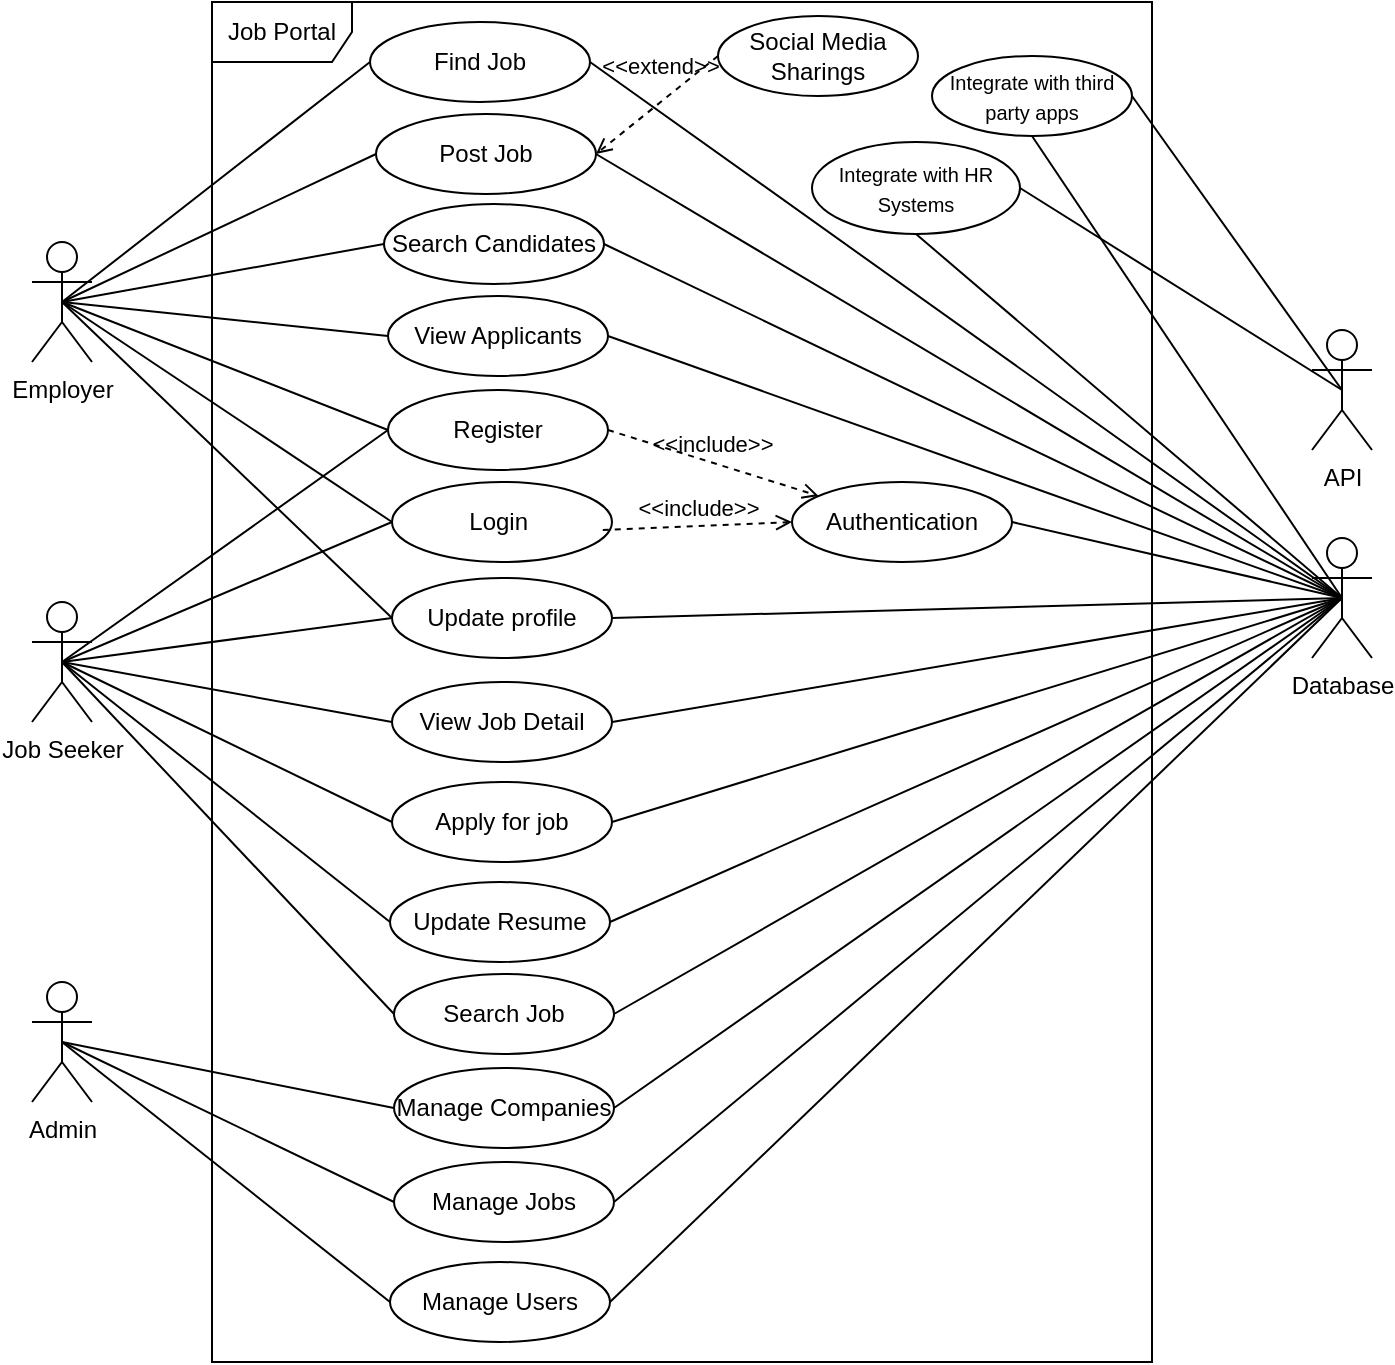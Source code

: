 <mxfile version="26.0.6">
  <diagram name="Page-1" id="3VrB5hONj2gFAn1QqN-y">
    <mxGraphModel dx="410" dy="632" grid="1" gridSize="10" guides="1" tooltips="1" connect="1" arrows="1" fold="1" page="1" pageScale="1" pageWidth="850" pageHeight="1100" math="0" shadow="0">
      <root>
        <mxCell id="0" />
        <mxCell id="1" parent="0" />
        <mxCell id="6ndvdk9y9sW8_VO3HebO-1" style="rounded=0;orthogonalLoop=1;jettySize=auto;html=1;exitX=0.5;exitY=0.5;exitDx=0;exitDy=0;exitPerimeter=0;entryX=0;entryY=0.5;entryDx=0;entryDy=0;endArrow=none;endFill=0;" parent="1" source="6ndvdk9y9sW8_VO3HebO-7" target="6ndvdk9y9sW8_VO3HebO-21" edge="1">
          <mxGeometry relative="1" as="geometry" />
        </mxCell>
        <mxCell id="6ndvdk9y9sW8_VO3HebO-2" style="rounded=0;orthogonalLoop=1;jettySize=auto;html=1;exitX=0.5;exitY=0.5;exitDx=0;exitDy=0;exitPerimeter=0;entryX=0;entryY=0.5;entryDx=0;entryDy=0;endArrow=none;endFill=0;" parent="1" source="6ndvdk9y9sW8_VO3HebO-7" target="6ndvdk9y9sW8_VO3HebO-22" edge="1">
          <mxGeometry relative="1" as="geometry" />
        </mxCell>
        <mxCell id="6ndvdk9y9sW8_VO3HebO-3" style="rounded=0;orthogonalLoop=1;jettySize=auto;html=1;exitX=0.5;exitY=0.5;exitDx=0;exitDy=0;exitPerimeter=0;entryX=0;entryY=0.5;entryDx=0;entryDy=0;endArrow=none;endFill=0;" parent="1" source="6ndvdk9y9sW8_VO3HebO-7" target="6ndvdk9y9sW8_VO3HebO-23" edge="1">
          <mxGeometry relative="1" as="geometry" />
        </mxCell>
        <mxCell id="6ndvdk9y9sW8_VO3HebO-4" style="rounded=0;orthogonalLoop=1;jettySize=auto;html=1;exitX=0.5;exitY=0.5;exitDx=0;exitDy=0;exitPerimeter=0;entryX=0;entryY=0.5;entryDx=0;entryDy=0;endArrow=none;endFill=0;" parent="1" source="6ndvdk9y9sW8_VO3HebO-7" target="6ndvdk9y9sW8_VO3HebO-24" edge="1">
          <mxGeometry relative="1" as="geometry" />
        </mxCell>
        <mxCell id="6ndvdk9y9sW8_VO3HebO-5" style="rounded=0;orthogonalLoop=1;jettySize=auto;html=1;exitX=0.5;exitY=0.5;exitDx=0;exitDy=0;exitPerimeter=0;entryX=0;entryY=0.5;entryDx=0;entryDy=0;endArrow=none;endFill=0;" parent="1" source="6ndvdk9y9sW8_VO3HebO-7" target="6ndvdk9y9sW8_VO3HebO-33" edge="1">
          <mxGeometry relative="1" as="geometry" />
        </mxCell>
        <mxCell id="6ndvdk9y9sW8_VO3HebO-6" style="rounded=0;orthogonalLoop=1;jettySize=auto;html=1;exitX=0.5;exitY=0.5;exitDx=0;exitDy=0;exitPerimeter=0;entryX=0;entryY=0.5;entryDx=0;entryDy=0;endArrow=none;endFill=0;" parent="1" source="6ndvdk9y9sW8_VO3HebO-7" target="6ndvdk9y9sW8_VO3HebO-29" edge="1">
          <mxGeometry relative="1" as="geometry" />
        </mxCell>
        <mxCell id="c6Y0NQbGY66HrSqKJ__N-8" style="rounded=0;orthogonalLoop=1;jettySize=auto;html=1;entryX=0;entryY=0.5;entryDx=0;entryDy=0;endArrow=none;endFill=0;exitX=0.5;exitY=0.5;exitDx=0;exitDy=0;exitPerimeter=0;" edge="1" parent="1" source="6ndvdk9y9sW8_VO3HebO-7" target="c6Y0NQbGY66HrSqKJ__N-4">
          <mxGeometry relative="1" as="geometry" />
        </mxCell>
        <mxCell id="6ndvdk9y9sW8_VO3HebO-7" value="Employer" style="shape=umlActor;verticalLabelPosition=bottom;verticalAlign=top;html=1;" parent="1" vertex="1">
          <mxGeometry x="930" y="510" width="30" height="60" as="geometry" />
        </mxCell>
        <mxCell id="6ndvdk9y9sW8_VO3HebO-8" style="rounded=0;orthogonalLoop=1;jettySize=auto;html=1;exitX=0.5;exitY=0.5;exitDx=0;exitDy=0;exitPerimeter=0;entryX=0;entryY=0.5;entryDx=0;entryDy=0;endArrow=none;endFill=0;" parent="1" source="6ndvdk9y9sW8_VO3HebO-14" target="6ndvdk9y9sW8_VO3HebO-29" edge="1">
          <mxGeometry relative="1" as="geometry" />
        </mxCell>
        <mxCell id="6ndvdk9y9sW8_VO3HebO-9" style="rounded=0;orthogonalLoop=1;jettySize=auto;html=1;exitX=0.5;exitY=0.5;exitDx=0;exitDy=0;exitPerimeter=0;entryX=0;entryY=0.5;entryDx=0;entryDy=0;endArrow=none;endFill=0;" parent="1" source="6ndvdk9y9sW8_VO3HebO-14" target="6ndvdk9y9sW8_VO3HebO-30" edge="1">
          <mxGeometry relative="1" as="geometry" />
        </mxCell>
        <mxCell id="6ndvdk9y9sW8_VO3HebO-10" style="rounded=0;orthogonalLoop=1;jettySize=auto;html=1;exitX=0.5;exitY=0.5;exitDx=0;exitDy=0;exitPerimeter=0;entryX=0;entryY=0.5;entryDx=0;entryDy=0;endArrow=none;endFill=0;" parent="1" source="6ndvdk9y9sW8_VO3HebO-14" target="6ndvdk9y9sW8_VO3HebO-31" edge="1">
          <mxGeometry relative="1" as="geometry" />
        </mxCell>
        <mxCell id="6ndvdk9y9sW8_VO3HebO-11" style="rounded=0;orthogonalLoop=1;jettySize=auto;html=1;exitX=0.5;exitY=0.5;exitDx=0;exitDy=0;exitPerimeter=0;entryX=0;entryY=0.5;entryDx=0;entryDy=0;endArrow=none;endFill=0;" parent="1" source="6ndvdk9y9sW8_VO3HebO-14" target="6ndvdk9y9sW8_VO3HebO-32" edge="1">
          <mxGeometry relative="1" as="geometry" />
        </mxCell>
        <mxCell id="6ndvdk9y9sW8_VO3HebO-12" style="rounded=0;orthogonalLoop=1;jettySize=auto;html=1;exitX=0.5;exitY=0.5;exitDx=0;exitDy=0;exitPerimeter=0;entryX=0;entryY=0.5;entryDx=0;entryDy=0;endArrow=none;endFill=0;" parent="1" source="6ndvdk9y9sW8_VO3HebO-14" target="6ndvdk9y9sW8_VO3HebO-33" edge="1">
          <mxGeometry relative="1" as="geometry" />
        </mxCell>
        <mxCell id="6ndvdk9y9sW8_VO3HebO-13" style="rounded=0;orthogonalLoop=1;jettySize=auto;html=1;exitX=0.5;exitY=0.5;exitDx=0;exitDy=0;exitPerimeter=0;entryX=0;entryY=0.5;entryDx=0;entryDy=0;endArrow=none;endFill=0;" parent="1" source="6ndvdk9y9sW8_VO3HebO-14" target="6ndvdk9y9sW8_VO3HebO-34" edge="1">
          <mxGeometry relative="1" as="geometry" />
        </mxCell>
        <mxCell id="c6Y0NQbGY66HrSqKJ__N-9" style="rounded=0;orthogonalLoop=1;jettySize=auto;html=1;entryX=0;entryY=0.5;entryDx=0;entryDy=0;endArrow=none;endFill=0;exitX=0.5;exitY=0.5;exitDx=0;exitDy=0;exitPerimeter=0;" edge="1" parent="1" source="6ndvdk9y9sW8_VO3HebO-14" target="c6Y0NQbGY66HrSqKJ__N-4">
          <mxGeometry relative="1" as="geometry" />
        </mxCell>
        <mxCell id="6ndvdk9y9sW8_VO3HebO-14" value="Job Seeker" style="shape=umlActor;verticalLabelPosition=bottom;verticalAlign=top;html=1;" parent="1" vertex="1">
          <mxGeometry x="930" y="690" width="30" height="60" as="geometry" />
        </mxCell>
        <mxCell id="6ndvdk9y9sW8_VO3HebO-15" style="rounded=0;orthogonalLoop=1;jettySize=auto;html=1;exitX=0.5;exitY=0.5;exitDx=0;exitDy=0;exitPerimeter=0;entryX=0;entryY=0.5;entryDx=0;entryDy=0;endArrow=none;endFill=0;" parent="1" source="6ndvdk9y9sW8_VO3HebO-20" target="6ndvdk9y9sW8_VO3HebO-26" edge="1">
          <mxGeometry relative="1" as="geometry" />
        </mxCell>
        <mxCell id="6ndvdk9y9sW8_VO3HebO-16" style="rounded=0;orthogonalLoop=1;jettySize=auto;html=1;exitX=0.5;exitY=0.5;exitDx=0;exitDy=0;exitPerimeter=0;entryX=0;entryY=0.5;entryDx=0;entryDy=0;endArrow=none;endFill=0;" parent="1" source="6ndvdk9y9sW8_VO3HebO-20" target="6ndvdk9y9sW8_VO3HebO-27" edge="1">
          <mxGeometry relative="1" as="geometry" />
        </mxCell>
        <mxCell id="6ndvdk9y9sW8_VO3HebO-17" style="rounded=0;orthogonalLoop=1;jettySize=auto;html=1;exitX=0.5;exitY=0.5;exitDx=0;exitDy=0;exitPerimeter=0;entryX=0;entryY=0.5;entryDx=0;entryDy=0;endArrow=none;endFill=0;" parent="1" source="6ndvdk9y9sW8_VO3HebO-20" target="6ndvdk9y9sW8_VO3HebO-28" edge="1">
          <mxGeometry relative="1" as="geometry" />
        </mxCell>
        <mxCell id="6ndvdk9y9sW8_VO3HebO-20" value="Admin" style="shape=umlActor;verticalLabelPosition=bottom;verticalAlign=top;html=1;" parent="1" vertex="1">
          <mxGeometry x="930" y="880" width="30" height="60" as="geometry" />
        </mxCell>
        <mxCell id="6ndvdk9y9sW8_VO3HebO-21" value="Find Job" style="ellipse;whiteSpace=wrap;html=1;" parent="1" vertex="1">
          <mxGeometry x="1099" y="400" width="110" height="40" as="geometry" />
        </mxCell>
        <mxCell id="6ndvdk9y9sW8_VO3HebO-22" value="Post Job" style="ellipse;whiteSpace=wrap;html=1;" parent="1" vertex="1">
          <mxGeometry x="1102" y="446" width="110" height="40" as="geometry" />
        </mxCell>
        <mxCell id="6ndvdk9y9sW8_VO3HebO-23" value="Search Candidates" style="ellipse;whiteSpace=wrap;html=1;" parent="1" vertex="1">
          <mxGeometry x="1106" y="491" width="110" height="40" as="geometry" />
        </mxCell>
        <mxCell id="6ndvdk9y9sW8_VO3HebO-24" value="View Applicants" style="ellipse;whiteSpace=wrap;html=1;" parent="1" vertex="1">
          <mxGeometry x="1108" y="537" width="110" height="40" as="geometry" />
        </mxCell>
        <mxCell id="6ndvdk9y9sW8_VO3HebO-25" value="Job Portal" style="shape=umlFrame;whiteSpace=wrap;html=1;pointerEvents=0;width=70;height=30;" parent="1" vertex="1">
          <mxGeometry x="1020" y="390" width="470" height="680" as="geometry" />
        </mxCell>
        <mxCell id="6ndvdk9y9sW8_VO3HebO-26" value="Manage Companies" style="ellipse;whiteSpace=wrap;html=1;" parent="1" vertex="1">
          <mxGeometry x="1111" y="923" width="110" height="40" as="geometry" />
        </mxCell>
        <mxCell id="6ndvdk9y9sW8_VO3HebO-27" value="Manage Jobs" style="ellipse;whiteSpace=wrap;html=1;" parent="1" vertex="1">
          <mxGeometry x="1111" y="970" width="110" height="40" as="geometry" />
        </mxCell>
        <mxCell id="6ndvdk9y9sW8_VO3HebO-28" value="Manage Users" style="ellipse;whiteSpace=wrap;html=1;" parent="1" vertex="1">
          <mxGeometry x="1109" y="1020" width="110" height="40" as="geometry" />
        </mxCell>
        <mxCell id="6ndvdk9y9sW8_VO3HebO-29" value="Login&amp;nbsp;" style="ellipse;whiteSpace=wrap;html=1;" parent="1" vertex="1">
          <mxGeometry x="1110" y="630" width="110" height="40" as="geometry" />
        </mxCell>
        <mxCell id="6ndvdk9y9sW8_VO3HebO-30" value="Apply for job" style="ellipse;whiteSpace=wrap;html=1;" parent="1" vertex="1">
          <mxGeometry x="1110" y="780" width="110" height="40" as="geometry" />
        </mxCell>
        <mxCell id="6ndvdk9y9sW8_VO3HebO-31" value="Update Resume" style="ellipse;whiteSpace=wrap;html=1;" parent="1" vertex="1">
          <mxGeometry x="1109" y="830" width="110" height="40" as="geometry" />
        </mxCell>
        <mxCell id="6ndvdk9y9sW8_VO3HebO-32" value="Search Job" style="ellipse;whiteSpace=wrap;html=1;" parent="1" vertex="1">
          <mxGeometry x="1111" y="876" width="110" height="40" as="geometry" />
        </mxCell>
        <mxCell id="6ndvdk9y9sW8_VO3HebO-33" value="Register" style="ellipse;whiteSpace=wrap;html=1;" parent="1" vertex="1">
          <mxGeometry x="1108" y="584" width="110" height="40" as="geometry" />
        </mxCell>
        <mxCell id="6ndvdk9y9sW8_VO3HebO-34" value="View Job Detail" style="ellipse;whiteSpace=wrap;html=1;" parent="1" vertex="1">
          <mxGeometry x="1110" y="730" width="110" height="40" as="geometry" />
        </mxCell>
        <mxCell id="6ndvdk9y9sW8_VO3HebO-35" style="rounded=0;orthogonalLoop=1;jettySize=auto;html=1;exitX=0.5;exitY=0.5;exitDx=0;exitDy=0;exitPerimeter=0;entryX=1;entryY=0.5;entryDx=0;entryDy=0;endArrow=none;endFill=0;" parent="1" source="6ndvdk9y9sW8_VO3HebO-36" target="6ndvdk9y9sW8_VO3HebO-37" edge="1">
          <mxGeometry relative="1" as="geometry" />
        </mxCell>
        <mxCell id="c6Y0NQbGY66HrSqKJ__N-14" style="rounded=0;orthogonalLoop=1;jettySize=auto;html=1;entryX=1;entryY=0.5;entryDx=0;entryDy=0;exitX=0.5;exitY=0.5;exitDx=0;exitDy=0;exitPerimeter=0;endArrow=none;endFill=0;" edge="1" parent="1" source="6ndvdk9y9sW8_VO3HebO-36" target="c6Y0NQbGY66HrSqKJ__N-13">
          <mxGeometry relative="1" as="geometry" />
        </mxCell>
        <mxCell id="6ndvdk9y9sW8_VO3HebO-36" value="API" style="shape=umlActor;verticalLabelPosition=bottom;verticalAlign=top;html=1;" parent="1" vertex="1">
          <mxGeometry x="1570" y="554" width="30" height="60" as="geometry" />
        </mxCell>
        <mxCell id="6ndvdk9y9sW8_VO3HebO-37" value="&lt;font style=&quot;font-size: 10px;&quot;&gt;Integrate with third party apps&lt;/font&gt;" style="ellipse;whiteSpace=wrap;html=1;" parent="1" vertex="1">
          <mxGeometry x="1380" y="417" width="100" height="40" as="geometry" />
        </mxCell>
        <mxCell id="c6Y0NQbGY66HrSqKJ__N-1" value="&amp;lt;&amp;lt;extend&amp;gt;&amp;gt;" style="html=1;verticalAlign=bottom;labelBackgroundColor=none;endArrow=open;endFill=0;dashed=1;rounded=0;exitX=0;exitY=0.5;exitDx=0;exitDy=0;entryX=1;entryY=0.5;entryDx=0;entryDy=0;" edge="1" parent="1" source="c6Y0NQbGY66HrSqKJ__N-2" target="6ndvdk9y9sW8_VO3HebO-22">
          <mxGeometry x="-0.212" y="-7" width="160" relative="1" as="geometry">
            <mxPoint x="1260" y="805" as="sourcePoint" />
            <mxPoint x="1420" y="805" as="targetPoint" />
            <mxPoint as="offset" />
          </mxGeometry>
        </mxCell>
        <mxCell id="c6Y0NQbGY66HrSqKJ__N-2" value="Social Media Sharings" style="ellipse;whiteSpace=wrap;html=1;" vertex="1" parent="1">
          <mxGeometry x="1273" y="397" width="100" height="40" as="geometry" />
        </mxCell>
        <mxCell id="c6Y0NQbGY66HrSqKJ__N-4" value="Update profile" style="ellipse;whiteSpace=wrap;html=1;" vertex="1" parent="1">
          <mxGeometry x="1110" y="678" width="110" height="40" as="geometry" />
        </mxCell>
        <mxCell id="c6Y0NQbGY66HrSqKJ__N-18" style="rounded=0;orthogonalLoop=1;jettySize=auto;html=1;entryX=1;entryY=0.5;entryDx=0;entryDy=0;endArrow=none;endFill=0;exitX=0.5;exitY=0.5;exitDx=0;exitDy=0;exitPerimeter=0;" edge="1" parent="1" source="c6Y0NQbGY66HrSqKJ__N-6" target="6ndvdk9y9sW8_VO3HebO-21">
          <mxGeometry relative="1" as="geometry" />
        </mxCell>
        <mxCell id="c6Y0NQbGY66HrSqKJ__N-19" style="rounded=0;orthogonalLoop=1;jettySize=auto;html=1;entryX=1;entryY=0.5;entryDx=0;entryDy=0;endArrow=none;endFill=0;exitX=0.5;exitY=0.5;exitDx=0;exitDy=0;exitPerimeter=0;" edge="1" parent="1" source="c6Y0NQbGY66HrSqKJ__N-6" target="6ndvdk9y9sW8_VO3HebO-22">
          <mxGeometry relative="1" as="geometry" />
        </mxCell>
        <mxCell id="c6Y0NQbGY66HrSqKJ__N-20" style="rounded=0;orthogonalLoop=1;jettySize=auto;html=1;entryX=1;entryY=0.5;entryDx=0;entryDy=0;endArrow=none;endFill=0;exitX=0.5;exitY=0.5;exitDx=0;exitDy=0;exitPerimeter=0;" edge="1" parent="1" source="c6Y0NQbGY66HrSqKJ__N-6" target="6ndvdk9y9sW8_VO3HebO-23">
          <mxGeometry relative="1" as="geometry" />
        </mxCell>
        <mxCell id="c6Y0NQbGY66HrSqKJ__N-21" style="rounded=0;orthogonalLoop=1;jettySize=auto;html=1;entryX=1;entryY=0.5;entryDx=0;entryDy=0;endArrow=none;endFill=0;exitX=0.5;exitY=0.5;exitDx=0;exitDy=0;exitPerimeter=0;" edge="1" parent="1" source="c6Y0NQbGY66HrSqKJ__N-6" target="6ndvdk9y9sW8_VO3HebO-24">
          <mxGeometry relative="1" as="geometry" />
        </mxCell>
        <mxCell id="c6Y0NQbGY66HrSqKJ__N-22" style="rounded=0;orthogonalLoop=1;jettySize=auto;html=1;entryX=1;entryY=0.5;entryDx=0;entryDy=0;endArrow=none;endFill=0;exitX=0.5;exitY=0.5;exitDx=0;exitDy=0;exitPerimeter=0;" edge="1" parent="1" source="c6Y0NQbGY66HrSqKJ__N-6" target="c6Y0NQbGY66HrSqKJ__N-10">
          <mxGeometry relative="1" as="geometry" />
        </mxCell>
        <mxCell id="c6Y0NQbGY66HrSqKJ__N-23" style="rounded=0;orthogonalLoop=1;jettySize=auto;html=1;entryX=1;entryY=0.5;entryDx=0;entryDy=0;endArrow=none;endFill=0;exitX=0.5;exitY=0.5;exitDx=0;exitDy=0;exitPerimeter=0;" edge="1" parent="1" source="c6Y0NQbGY66HrSqKJ__N-6" target="c6Y0NQbGY66HrSqKJ__N-4">
          <mxGeometry relative="1" as="geometry" />
        </mxCell>
        <mxCell id="c6Y0NQbGY66HrSqKJ__N-24" style="rounded=0;orthogonalLoop=1;jettySize=auto;html=1;entryX=1;entryY=0.5;entryDx=0;entryDy=0;endArrow=none;endFill=0;exitX=0.5;exitY=0.5;exitDx=0;exitDy=0;exitPerimeter=0;" edge="1" parent="1" source="c6Y0NQbGY66HrSqKJ__N-6" target="6ndvdk9y9sW8_VO3HebO-34">
          <mxGeometry relative="1" as="geometry" />
        </mxCell>
        <mxCell id="c6Y0NQbGY66HrSqKJ__N-25" style="rounded=0;orthogonalLoop=1;jettySize=auto;html=1;entryX=1;entryY=0.5;entryDx=0;entryDy=0;endArrow=none;endFill=0;exitX=0.5;exitY=0.5;exitDx=0;exitDy=0;exitPerimeter=0;" edge="1" parent="1" source="c6Y0NQbGY66HrSqKJ__N-6" target="6ndvdk9y9sW8_VO3HebO-30">
          <mxGeometry relative="1" as="geometry" />
        </mxCell>
        <mxCell id="c6Y0NQbGY66HrSqKJ__N-26" style="rounded=0;orthogonalLoop=1;jettySize=auto;html=1;entryX=1;entryY=0.5;entryDx=0;entryDy=0;endArrow=none;endFill=0;exitX=0.5;exitY=0.5;exitDx=0;exitDy=0;exitPerimeter=0;" edge="1" parent="1" source="c6Y0NQbGY66HrSqKJ__N-6" target="6ndvdk9y9sW8_VO3HebO-31">
          <mxGeometry relative="1" as="geometry" />
        </mxCell>
        <mxCell id="c6Y0NQbGY66HrSqKJ__N-27" style="rounded=0;orthogonalLoop=1;jettySize=auto;html=1;entryX=1;entryY=0.5;entryDx=0;entryDy=0;endArrow=none;endFill=0;exitX=0.5;exitY=0.5;exitDx=0;exitDy=0;exitPerimeter=0;" edge="1" parent="1" source="c6Y0NQbGY66HrSqKJ__N-6" target="6ndvdk9y9sW8_VO3HebO-32">
          <mxGeometry relative="1" as="geometry" />
        </mxCell>
        <mxCell id="c6Y0NQbGY66HrSqKJ__N-28" style="rounded=0;orthogonalLoop=1;jettySize=auto;html=1;entryX=1;entryY=0.5;entryDx=0;entryDy=0;endArrow=none;endFill=0;exitX=0.5;exitY=0.5;exitDx=0;exitDy=0;exitPerimeter=0;" edge="1" parent="1" source="c6Y0NQbGY66HrSqKJ__N-6" target="6ndvdk9y9sW8_VO3HebO-26">
          <mxGeometry relative="1" as="geometry" />
        </mxCell>
        <mxCell id="c6Y0NQbGY66HrSqKJ__N-29" style="rounded=0;orthogonalLoop=1;jettySize=auto;html=1;entryX=1;entryY=0.5;entryDx=0;entryDy=0;endArrow=none;endFill=0;exitX=0.5;exitY=0.5;exitDx=0;exitDy=0;exitPerimeter=0;" edge="1" parent="1" source="c6Y0NQbGY66HrSqKJ__N-6" target="6ndvdk9y9sW8_VO3HebO-27">
          <mxGeometry relative="1" as="geometry" />
        </mxCell>
        <mxCell id="c6Y0NQbGY66HrSqKJ__N-30" style="rounded=0;orthogonalLoop=1;jettySize=auto;html=1;entryX=1;entryY=0.5;entryDx=0;entryDy=0;endArrow=none;endFill=0;exitX=0.5;exitY=0.5;exitDx=0;exitDy=0;exitPerimeter=0;" edge="1" parent="1" source="c6Y0NQbGY66HrSqKJ__N-6" target="6ndvdk9y9sW8_VO3HebO-28">
          <mxGeometry relative="1" as="geometry" />
        </mxCell>
        <mxCell id="c6Y0NQbGY66HrSqKJ__N-31" style="rounded=0;orthogonalLoop=1;jettySize=auto;html=1;entryX=0.5;entryY=1;entryDx=0;entryDy=0;endArrow=none;endFill=0;exitX=0.5;exitY=0.5;exitDx=0;exitDy=0;exitPerimeter=0;" edge="1" parent="1" source="c6Y0NQbGY66HrSqKJ__N-6" target="c6Y0NQbGY66HrSqKJ__N-13">
          <mxGeometry relative="1" as="geometry" />
        </mxCell>
        <mxCell id="c6Y0NQbGY66HrSqKJ__N-32" style="rounded=0;orthogonalLoop=1;jettySize=auto;html=1;entryX=0.5;entryY=1;entryDx=0;entryDy=0;endArrow=none;endFill=0;exitX=0.5;exitY=0.5;exitDx=0;exitDy=0;exitPerimeter=0;" edge="1" parent="1" source="c6Y0NQbGY66HrSqKJ__N-6" target="6ndvdk9y9sW8_VO3HebO-37">
          <mxGeometry relative="1" as="geometry" />
        </mxCell>
        <mxCell id="c6Y0NQbGY66HrSqKJ__N-6" value="Database" style="shape=umlActor;verticalLabelPosition=bottom;verticalAlign=top;html=1;" vertex="1" parent="1">
          <mxGeometry x="1570" y="658" width="30" height="60" as="geometry" />
        </mxCell>
        <mxCell id="c6Y0NQbGY66HrSqKJ__N-10" value="Authentication" style="ellipse;whiteSpace=wrap;html=1;" vertex="1" parent="1">
          <mxGeometry x="1310" y="630" width="110" height="40" as="geometry" />
        </mxCell>
        <mxCell id="c6Y0NQbGY66HrSqKJ__N-13" value="&lt;font style=&quot;font-size: 10px;&quot;&gt;Integrate with HR Systems&lt;/font&gt;" style="ellipse;whiteSpace=wrap;html=1;" vertex="1" parent="1">
          <mxGeometry x="1320" y="460" width="104" height="46" as="geometry" />
        </mxCell>
        <mxCell id="c6Y0NQbGY66HrSqKJ__N-16" value="&amp;lt;&amp;lt;include&amp;gt;&amp;gt;" style="html=1;verticalAlign=bottom;labelBackgroundColor=none;endArrow=open;endFill=0;dashed=1;rounded=0;exitX=0.958;exitY=0.599;exitDx=0;exitDy=0;exitPerimeter=0;entryX=0;entryY=0.5;entryDx=0;entryDy=0;" edge="1" parent="1" source="6ndvdk9y9sW8_VO3HebO-29" target="c6Y0NQbGY66HrSqKJ__N-10">
          <mxGeometry width="160" relative="1" as="geometry">
            <mxPoint x="1290" y="640" as="sourcePoint" />
            <mxPoint x="1450" y="640" as="targetPoint" />
          </mxGeometry>
        </mxCell>
        <mxCell id="c6Y0NQbGY66HrSqKJ__N-17" value="&amp;lt;&amp;lt;include&amp;gt;&amp;gt;" style="html=1;verticalAlign=bottom;labelBackgroundColor=none;endArrow=open;endFill=0;dashed=1;rounded=0;exitX=1;exitY=0.5;exitDx=0;exitDy=0;" edge="1" parent="1" source="6ndvdk9y9sW8_VO3HebO-33" target="c6Y0NQbGY66HrSqKJ__N-10">
          <mxGeometry width="160" relative="1" as="geometry">
            <mxPoint x="1290" y="640" as="sourcePoint" />
            <mxPoint x="1450" y="640" as="targetPoint" />
          </mxGeometry>
        </mxCell>
      </root>
    </mxGraphModel>
  </diagram>
</mxfile>
